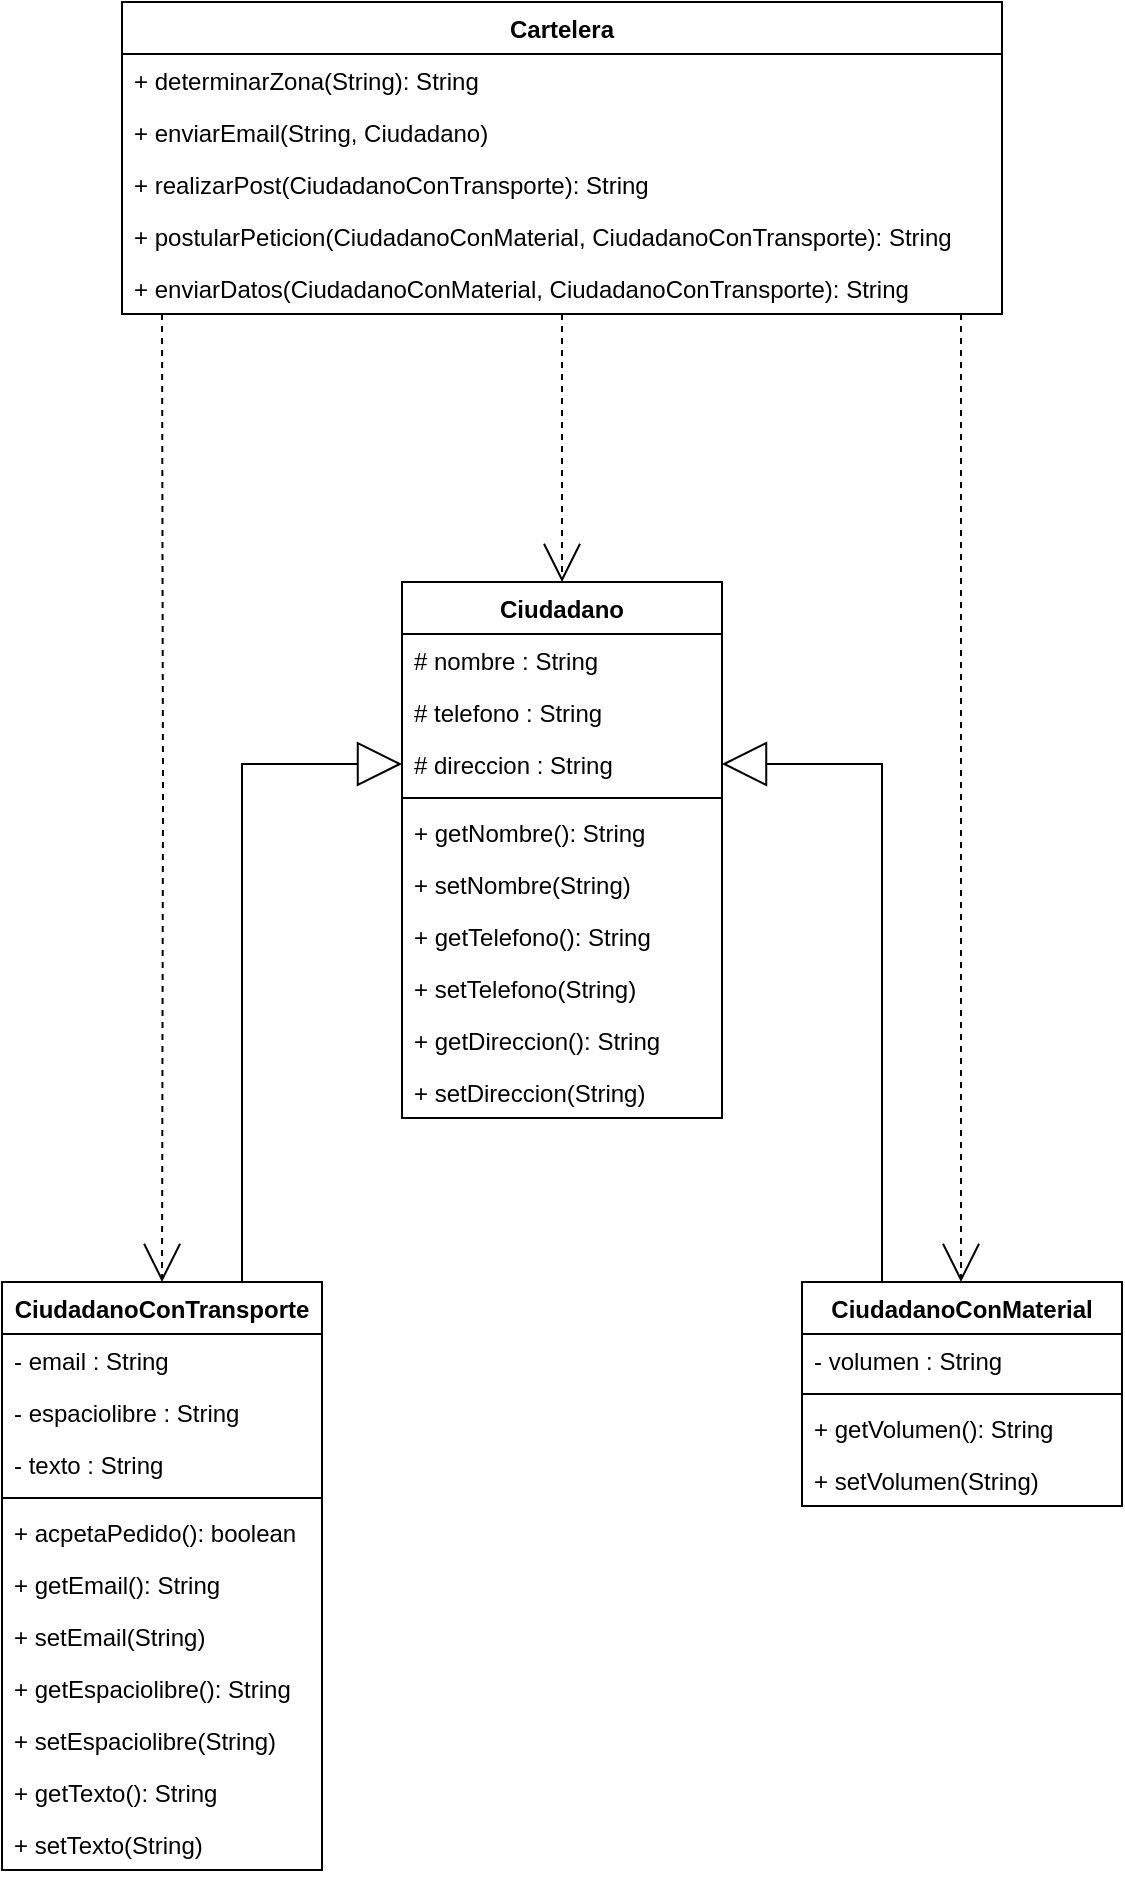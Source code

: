 <mxfile version="14.8.0" type="device"><diagram id="-F4WGEUuRILXmMwf37kj" name="Page-1"><mxGraphModel dx="1730" dy="912" grid="1" gridSize="10" guides="1" tooltips="1" connect="1" arrows="1" fold="1" page="1" pageScale="1" pageWidth="827" pageHeight="1169" math="0" shadow="0"><root><mxCell id="0"/><mxCell id="1" parent="0"/><mxCell id="pQz_OQeVJHGVYFsrDGGN-44" style="edgeStyle=orthogonalEdgeStyle;rounded=0;orthogonalLoop=1;jettySize=auto;html=1;endArrow=block;endFill=0;strokeWidth=1;endSize=20;exitX=0.75;exitY=0;exitDx=0;exitDy=0;entryX=0;entryY=0.5;entryDx=0;entryDy=0;" parent="1" source="pQz_OQeVJHGVYFsrDGGN-5" target="pQz_OQeVJHGVYFsrDGGN-35" edge="1"><mxGeometry relative="1" as="geometry"><Array as="points"><mxPoint x="280" y="481"/></Array><mxPoint x="360" y="460" as="targetPoint"/></mxGeometry></mxCell><mxCell id="pQz_OQeVJHGVYFsrDGGN-5" value="CiudadanoConTransporte" style="swimlane;fontStyle=1;align=center;verticalAlign=top;childLayout=stackLayout;horizontal=1;startSize=26;horizontalStack=0;resizeParent=1;resizeParentMax=0;resizeLast=0;collapsible=1;marginBottom=0;" parent="1" vertex="1"><mxGeometry x="160" y="740" width="160" height="294" as="geometry"/></mxCell><mxCell id="pQz_OQeVJHGVYFsrDGGN-6" value="- email : String" style="text;strokeColor=none;fillColor=none;align=left;verticalAlign=top;spacingLeft=4;spacingRight=4;overflow=hidden;rotatable=0;points=[[0,0.5],[1,0.5]];portConstraint=eastwest;" parent="pQz_OQeVJHGVYFsrDGGN-5" vertex="1"><mxGeometry y="26" width="160" height="26" as="geometry"/></mxCell><mxCell id="pQz_OQeVJHGVYFsrDGGN-9" value="- espaciolibre : String" style="text;strokeColor=none;fillColor=none;align=left;verticalAlign=top;spacingLeft=4;spacingRight=4;overflow=hidden;rotatable=0;points=[[0,0.5],[1,0.5]];portConstraint=eastwest;" parent="pQz_OQeVJHGVYFsrDGGN-5" vertex="1"><mxGeometry y="52" width="160" height="26" as="geometry"/></mxCell><mxCell id="pQz_OQeVJHGVYFsrDGGN-10" value="- texto : String" style="text;strokeColor=none;fillColor=none;align=left;verticalAlign=top;spacingLeft=4;spacingRight=4;overflow=hidden;rotatable=0;points=[[0,0.5],[1,0.5]];portConstraint=eastwest;" parent="pQz_OQeVJHGVYFsrDGGN-5" vertex="1"><mxGeometry y="78" width="160" height="26" as="geometry"/></mxCell><mxCell id="pQz_OQeVJHGVYFsrDGGN-7" value="" style="line;strokeWidth=1;fillColor=none;align=left;verticalAlign=middle;spacingTop=-1;spacingLeft=3;spacingRight=3;rotatable=0;labelPosition=right;points=[];portConstraint=eastwest;" parent="pQz_OQeVJHGVYFsrDGGN-5" vertex="1"><mxGeometry y="104" width="160" height="8" as="geometry"/></mxCell><mxCell id="pQz_OQeVJHGVYFsrDGGN-8" value="+ acpetaPedido(): boolean" style="text;strokeColor=none;fillColor=none;align=left;verticalAlign=top;spacingLeft=4;spacingRight=4;overflow=hidden;rotatable=0;points=[[0,0.5],[1,0.5]];portConstraint=eastwest;" parent="pQz_OQeVJHGVYFsrDGGN-5" vertex="1"><mxGeometry y="112" width="160" height="26" as="geometry"/></mxCell><mxCell id="pQz_OQeVJHGVYFsrDGGN-11" value="+ getEmail(): String" style="text;strokeColor=none;fillColor=none;align=left;verticalAlign=top;spacingLeft=4;spacingRight=4;overflow=hidden;rotatable=0;points=[[0,0.5],[1,0.5]];portConstraint=eastwest;" parent="pQz_OQeVJHGVYFsrDGGN-5" vertex="1"><mxGeometry y="138" width="160" height="26" as="geometry"/></mxCell><mxCell id="pQz_OQeVJHGVYFsrDGGN-15" value="+ setEmail(String)" style="text;strokeColor=none;fillColor=none;align=left;verticalAlign=top;spacingLeft=4;spacingRight=4;overflow=hidden;rotatable=0;points=[[0,0.5],[1,0.5]];portConstraint=eastwest;" parent="pQz_OQeVJHGVYFsrDGGN-5" vertex="1"><mxGeometry y="164" width="160" height="26" as="geometry"/></mxCell><mxCell id="pQz_OQeVJHGVYFsrDGGN-16" value="+ getEspaciolibre(): String" style="text;strokeColor=none;fillColor=none;align=left;verticalAlign=top;spacingLeft=4;spacingRight=4;overflow=hidden;rotatable=0;points=[[0,0.5],[1,0.5]];portConstraint=eastwest;" parent="pQz_OQeVJHGVYFsrDGGN-5" vertex="1"><mxGeometry y="190" width="160" height="26" as="geometry"/></mxCell><mxCell id="pQz_OQeVJHGVYFsrDGGN-17" value="+ setEspaciolibre(String)" style="text;strokeColor=none;fillColor=none;align=left;verticalAlign=top;spacingLeft=4;spacingRight=4;overflow=hidden;rotatable=0;points=[[0,0.5],[1,0.5]];portConstraint=eastwest;" parent="pQz_OQeVJHGVYFsrDGGN-5" vertex="1"><mxGeometry y="216" width="160" height="26" as="geometry"/></mxCell><mxCell id="pQz_OQeVJHGVYFsrDGGN-18" value="+ getTexto(): String" style="text;strokeColor=none;fillColor=none;align=left;verticalAlign=top;spacingLeft=4;spacingRight=4;overflow=hidden;rotatable=0;points=[[0,0.5],[1,0.5]];portConstraint=eastwest;" parent="pQz_OQeVJHGVYFsrDGGN-5" vertex="1"><mxGeometry y="242" width="160" height="26" as="geometry"/></mxCell><mxCell id="pQz_OQeVJHGVYFsrDGGN-19" value="+ setTexto(String)" style="text;strokeColor=none;fillColor=none;align=left;verticalAlign=top;spacingLeft=4;spacingRight=4;overflow=hidden;rotatable=0;points=[[0,0.5],[1,0.5]];portConstraint=eastwest;" parent="pQz_OQeVJHGVYFsrDGGN-5" vertex="1"><mxGeometry y="268" width="160" height="26" as="geometry"/></mxCell><mxCell id="pQz_OQeVJHGVYFsrDGGN-20" value="CiudadanoConMaterial" style="swimlane;fontStyle=1;align=center;verticalAlign=top;childLayout=stackLayout;horizontal=1;startSize=26;horizontalStack=0;resizeParent=1;resizeParentMax=0;resizeLast=0;collapsible=1;marginBottom=0;" parent="1" vertex="1"><mxGeometry x="560" y="740" width="160" height="112" as="geometry"/></mxCell><mxCell id="pQz_OQeVJHGVYFsrDGGN-21" value="- volumen : String" style="text;strokeColor=none;fillColor=none;align=left;verticalAlign=top;spacingLeft=4;spacingRight=4;overflow=hidden;rotatable=0;points=[[0,0.5],[1,0.5]];portConstraint=eastwest;" parent="pQz_OQeVJHGVYFsrDGGN-20" vertex="1"><mxGeometry y="26" width="160" height="26" as="geometry"/></mxCell><mxCell id="pQz_OQeVJHGVYFsrDGGN-24" value="" style="line;strokeWidth=1;fillColor=none;align=left;verticalAlign=middle;spacingTop=-1;spacingLeft=3;spacingRight=3;rotatable=0;labelPosition=right;points=[];portConstraint=eastwest;" parent="pQz_OQeVJHGVYFsrDGGN-20" vertex="1"><mxGeometry y="52" width="160" height="8" as="geometry"/></mxCell><mxCell id="pQz_OQeVJHGVYFsrDGGN-26" value="+ getVolumen(): String" style="text;strokeColor=none;fillColor=none;align=left;verticalAlign=top;spacingLeft=4;spacingRight=4;overflow=hidden;rotatable=0;points=[[0,0.5],[1,0.5]];portConstraint=eastwest;" parent="pQz_OQeVJHGVYFsrDGGN-20" vertex="1"><mxGeometry y="60" width="160" height="26" as="geometry"/></mxCell><mxCell id="pQz_OQeVJHGVYFsrDGGN-27" value="+ setVolumen(String)" style="text;strokeColor=none;fillColor=none;align=left;verticalAlign=top;spacingLeft=4;spacingRight=4;overflow=hidden;rotatable=0;points=[[0,0.5],[1,0.5]];portConstraint=eastwest;" parent="pQz_OQeVJHGVYFsrDGGN-20" vertex="1"><mxGeometry y="86" width="160" height="26" as="geometry"/></mxCell><mxCell id="pQz_OQeVJHGVYFsrDGGN-32" value="Ciudadano" style="swimlane;fontStyle=1;align=center;verticalAlign=top;childLayout=stackLayout;horizontal=1;startSize=26;horizontalStack=0;resizeParent=1;resizeParentMax=0;resizeLast=0;collapsible=1;marginBottom=0;" parent="1" vertex="1"><mxGeometry x="360" y="390" width="160" height="268" as="geometry"/></mxCell><mxCell id="pQz_OQeVJHGVYFsrDGGN-33" value="# nombre : String" style="text;strokeColor=none;fillColor=none;align=left;verticalAlign=top;spacingLeft=4;spacingRight=4;overflow=hidden;rotatable=0;points=[[0,0.5],[1,0.5]];portConstraint=eastwest;" parent="pQz_OQeVJHGVYFsrDGGN-32" vertex="1"><mxGeometry y="26" width="160" height="26" as="geometry"/></mxCell><mxCell id="pQz_OQeVJHGVYFsrDGGN-34" value="# telefono : String" style="text;strokeColor=none;fillColor=none;align=left;verticalAlign=top;spacingLeft=4;spacingRight=4;overflow=hidden;rotatable=0;points=[[0,0.5],[1,0.5]];portConstraint=eastwest;" parent="pQz_OQeVJHGVYFsrDGGN-32" vertex="1"><mxGeometry y="52" width="160" height="26" as="geometry"/></mxCell><mxCell id="pQz_OQeVJHGVYFsrDGGN-35" value="# direccion : String" style="text;strokeColor=none;fillColor=none;align=left;verticalAlign=top;spacingLeft=4;spacingRight=4;overflow=hidden;rotatable=0;points=[[0,0.5],[1,0.5]];portConstraint=eastwest;" parent="pQz_OQeVJHGVYFsrDGGN-32" vertex="1"><mxGeometry y="78" width="160" height="26" as="geometry"/></mxCell><mxCell id="pQz_OQeVJHGVYFsrDGGN-36" value="" style="line;strokeWidth=1;fillColor=none;align=left;verticalAlign=middle;spacingTop=-1;spacingLeft=3;spacingRight=3;rotatable=0;labelPosition=right;points=[];portConstraint=eastwest;" parent="pQz_OQeVJHGVYFsrDGGN-32" vertex="1"><mxGeometry y="104" width="160" height="8" as="geometry"/></mxCell><mxCell id="pQz_OQeVJHGVYFsrDGGN-38" value="+ getNombre(): String" style="text;strokeColor=none;fillColor=none;align=left;verticalAlign=top;spacingLeft=4;spacingRight=4;overflow=hidden;rotatable=0;points=[[0,0.5],[1,0.5]];portConstraint=eastwest;" parent="pQz_OQeVJHGVYFsrDGGN-32" vertex="1"><mxGeometry y="112" width="160" height="26" as="geometry"/></mxCell><mxCell id="pQz_OQeVJHGVYFsrDGGN-39" value="+ setNombre(String)" style="text;strokeColor=none;fillColor=none;align=left;verticalAlign=top;spacingLeft=4;spacingRight=4;overflow=hidden;rotatable=0;points=[[0,0.5],[1,0.5]];portConstraint=eastwest;" parent="pQz_OQeVJHGVYFsrDGGN-32" vertex="1"><mxGeometry y="138" width="160" height="26" as="geometry"/></mxCell><mxCell id="pQz_OQeVJHGVYFsrDGGN-40" value="+ getTelefono(): String" style="text;strokeColor=none;fillColor=none;align=left;verticalAlign=top;spacingLeft=4;spacingRight=4;overflow=hidden;rotatable=0;points=[[0,0.5],[1,0.5]];portConstraint=eastwest;" parent="pQz_OQeVJHGVYFsrDGGN-32" vertex="1"><mxGeometry y="164" width="160" height="26" as="geometry"/></mxCell><mxCell id="pQz_OQeVJHGVYFsrDGGN-41" value="+ setTelefono(String)" style="text;strokeColor=none;fillColor=none;align=left;verticalAlign=top;spacingLeft=4;spacingRight=4;overflow=hidden;rotatable=0;points=[[0,0.5],[1,0.5]];portConstraint=eastwest;" parent="pQz_OQeVJHGVYFsrDGGN-32" vertex="1"><mxGeometry y="190" width="160" height="26" as="geometry"/></mxCell><mxCell id="pQz_OQeVJHGVYFsrDGGN-42" value="+ getDireccion(): String" style="text;strokeColor=none;fillColor=none;align=left;verticalAlign=top;spacingLeft=4;spacingRight=4;overflow=hidden;rotatable=0;points=[[0,0.5],[1,0.5]];portConstraint=eastwest;" parent="pQz_OQeVJHGVYFsrDGGN-32" vertex="1"><mxGeometry y="216" width="160" height="26" as="geometry"/></mxCell><mxCell id="pQz_OQeVJHGVYFsrDGGN-43" value="+ setDireccion(String)" style="text;strokeColor=none;fillColor=none;align=left;verticalAlign=top;spacingLeft=4;spacingRight=4;overflow=hidden;rotatable=0;points=[[0,0.5],[1,0.5]];portConstraint=eastwest;" parent="pQz_OQeVJHGVYFsrDGGN-32" vertex="1"><mxGeometry y="242" width="160" height="26" as="geometry"/></mxCell><mxCell id="pQz_OQeVJHGVYFsrDGGN-46" style="edgeStyle=orthogonalEdgeStyle;rounded=0;orthogonalLoop=1;jettySize=auto;html=1;entryX=1;entryY=0.5;entryDx=0;entryDy=0;endArrow=block;endFill=0;strokeWidth=1;endSize=20;exitX=0.5;exitY=0;exitDx=0;exitDy=0;" parent="1" source="pQz_OQeVJHGVYFsrDGGN-20" target="pQz_OQeVJHGVYFsrDGGN-35" edge="1"><mxGeometry relative="1" as="geometry"><mxPoint x="280" y="440" as="sourcePoint"/><mxPoint x="370" y="84.112" as="targetPoint"/><Array as="points"><mxPoint x="600" y="740"/><mxPoint x="600" y="481"/></Array></mxGeometry></mxCell><mxCell id="pQz_OQeVJHGVYFsrDGGN-89" style="edgeStyle=orthogonalEdgeStyle;rounded=0;orthogonalLoop=1;jettySize=auto;html=1;entryX=0.5;entryY=0;entryDx=0;entryDy=0;endArrow=open;endFill=0;endSize=17;strokeWidth=1;dashed=1;" parent="1" source="pQz_OQeVJHGVYFsrDGGN-47" target="pQz_OQeVJHGVYFsrDGGN-32" edge="1"><mxGeometry relative="1" as="geometry"/></mxCell><mxCell id="pQz_OQeVJHGVYFsrDGGN-47" value="Cartelera" style="swimlane;fontStyle=1;childLayout=stackLayout;horizontal=1;startSize=26;fillColor=none;horizontalStack=0;resizeParent=1;resizeParentMax=0;resizeLast=0;collapsible=1;marginBottom=0;" parent="1" vertex="1"><mxGeometry x="220" y="100" width="440" height="156" as="geometry"/></mxCell><mxCell id="pQz_OQeVJHGVYFsrDGGN-51" value="+ determinarZona(String): String" style="text;strokeColor=none;fillColor=none;align=left;verticalAlign=top;spacingLeft=4;spacingRight=4;overflow=hidden;rotatable=0;points=[[0,0.5],[1,0.5]];portConstraint=eastwest;" parent="pQz_OQeVJHGVYFsrDGGN-47" vertex="1"><mxGeometry y="26" width="440" height="26" as="geometry"/></mxCell><mxCell id="pQz_OQeVJHGVYFsrDGGN-57" value="+ enviarEmail(String, Ciudadano)" style="text;strokeColor=none;fillColor=none;align=left;verticalAlign=top;spacingLeft=4;spacingRight=4;overflow=hidden;rotatable=0;points=[[0,0.5],[1,0.5]];portConstraint=eastwest;" parent="pQz_OQeVJHGVYFsrDGGN-47" vertex="1"><mxGeometry y="52" width="440" height="26" as="geometry"/></mxCell><mxCell id="pQz_OQeVJHGVYFsrDGGN-54" value="+ realizarPost(CiudadanoConTransporte): String" style="text;strokeColor=none;fillColor=none;align=left;verticalAlign=top;spacingLeft=4;spacingRight=4;overflow=hidden;rotatable=0;points=[[0,0.5],[1,0.5]];portConstraint=eastwest;" parent="pQz_OQeVJHGVYFsrDGGN-47" vertex="1"><mxGeometry y="78" width="440" height="26" as="geometry"/></mxCell><mxCell id="pQz_OQeVJHGVYFsrDGGN-55" value="+ postularPeticion(CiudadanoConMaterial, CiudadanoConTransporte): String" style="text;strokeColor=none;fillColor=none;align=left;verticalAlign=top;spacingLeft=4;spacingRight=4;overflow=hidden;rotatable=0;points=[[0,0.5],[1,0.5]];portConstraint=eastwest;" parent="pQz_OQeVJHGVYFsrDGGN-47" vertex="1"><mxGeometry y="104" width="440" height="26" as="geometry"/></mxCell><mxCell id="pQz_OQeVJHGVYFsrDGGN-56" value="+ enviarDatos(CiudadanoConMaterial, CiudadanoConTransporte): String" style="text;strokeColor=none;fillColor=none;align=left;verticalAlign=top;spacingLeft=4;spacingRight=4;overflow=hidden;rotatable=0;points=[[0,0.5],[1,0.5]];portConstraint=eastwest;" parent="pQz_OQeVJHGVYFsrDGGN-47" vertex="1"><mxGeometry y="130" width="440" height="26" as="geometry"/></mxCell><mxCell id="dzg8KCRS0VEp2gX1XmE5-1" style="edgeStyle=orthogonalEdgeStyle;rounded=0;orthogonalLoop=1;jettySize=auto;html=1;entryX=0.5;entryY=0;entryDx=0;entryDy=0;endArrow=open;endFill=0;endSize=17;strokeWidth=1;dashed=1;" parent="1" target="pQz_OQeVJHGVYFsrDGGN-5" edge="1"><mxGeometry relative="1" as="geometry"><mxPoint x="240" y="256" as="sourcePoint"/><mxPoint x="239.5" y="390" as="targetPoint"/></mxGeometry></mxCell><mxCell id="dzg8KCRS0VEp2gX1XmE5-2" style="edgeStyle=orthogonalEdgeStyle;rounded=0;orthogonalLoop=1;jettySize=auto;html=1;entryX=0.5;entryY=0;entryDx=0;entryDy=0;endArrow=open;endFill=0;endSize=17;strokeWidth=1;dashed=1;" parent="1" edge="1"><mxGeometry relative="1" as="geometry"><mxPoint x="639.5" y="256" as="sourcePoint"/><mxPoint x="639.5" y="740" as="targetPoint"/></mxGeometry></mxCell></root></mxGraphModel></diagram></mxfile>